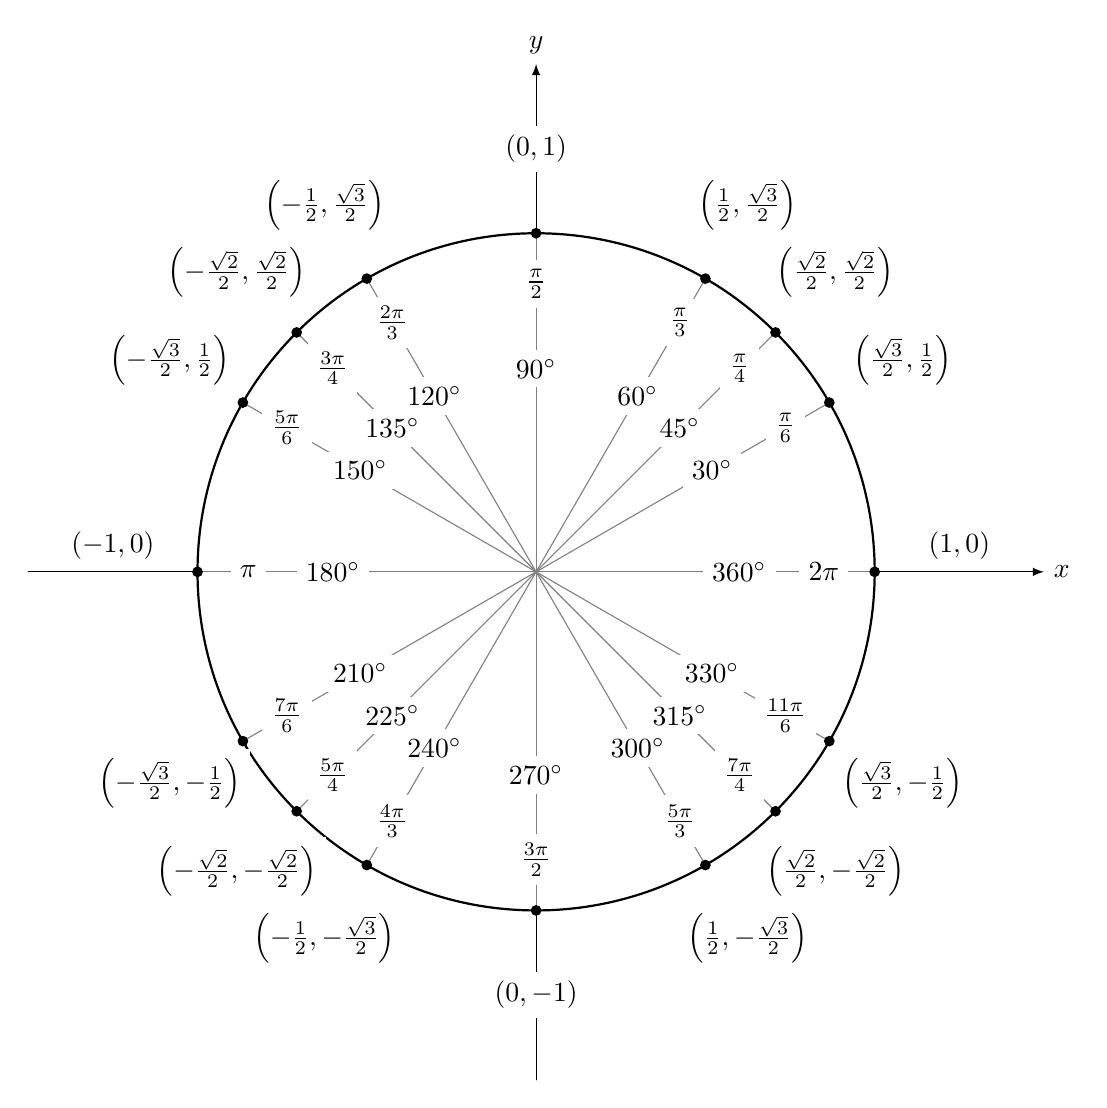 \begin{tikzpicture}[scale=4.3,cap=round,>=latex]
 % Unit circle
% Author: Supreme Aryal
% Modified by Arnaud Bodin
% A unit circle with cosine and sine values for some
% common angles.

        % draw the coordinates
        \draw[->] (-1.5cm,0cm) -- (1.5cm,0cm) node[right,fill=white] {$x$};
        \draw[->] (0cm,-1.5cm) -- (0cm,1.5cm) node[above,fill=white] {$y$};

        % draw the unit circle
        \draw[thick] (0cm,0cm) circle(1cm);

        \foreach \x in {30,60,...,360} {
                % lines from center to point
                \draw[gray] (0cm,0cm) -- (\x:1cm);
                % dots at each point
                \filldraw[black] (\x:1cm) circle(0.4pt);
                % draw each angle in degrees
                \draw (\x:0.6cm) node[fill=white] {$\x^\circ$};
        }
        \foreach \x in {45,135,225,315} {
                % lines from center to point
                \draw[gray] (0cm,0cm) -- (\x:1cm);
                % dots at each point
                \filldraw[black] (\x:1cm) circle(0.4pt);
                % draw each angle in degrees
                \draw (\x:0.6cm) node[fill=white] {$\x^\circ$};
        }
        % draw each angle in radians
        \foreach \x/\xtext in {
            30/\frac{\pi}{6},
            45/\frac{\pi}{4},
            60/\frac{\pi}{3},
            90/\frac{\pi}{2},
            120/\frac{2\pi}{3},
            135/\frac{3\pi}{4},
            150/\frac{5\pi}{6},
            180/\pi,
            210/\frac{7\pi}{6},
            225/\frac{5\pi}{4},
            240/\frac{4\pi}{3},
            270/\frac{3\pi}{2},
            300/\frac{5\pi}{3},
            315/\frac{7\pi}{4},
            330/\frac{11\pi}{6},
            360/2\pi}
                \draw (\x:0.85cm) node[fill=white] {$\xtext$};

        \foreach \x/\xtext/\y in {
            % the coordinates for the first quadrant
            30/\frac{\sqrt{3}}{2}/\frac{1}{2},
            45/\frac{\sqrt{2}}{2}/\frac{\sqrt{2}}{2},
            60/\frac{1}{2}/\frac{\sqrt{3}}{2},
            % the coordinates for the second quadrant
            150/-\frac{\sqrt{3}}{2}/\frac{1}{2},
            135/-\frac{\sqrt{2}}{2}/\frac{\sqrt{2}}{2},
            120/-\frac{1}{2}/\frac{\sqrt{3}}{2},
            % the coordinates for the third quadrant
            210/-\frac{\sqrt{3}}{2}/-\frac{1}{2},
            225/-\frac{\sqrt{2}}{2}/-\frac{\sqrt{2}}{2},
            240/-\frac{1}{2}/-\frac{\sqrt{3}}{2},
            % the coordinates for the fourth quadrant
            330/\frac{\sqrt{3}}{2}/-\frac{1}{2},
            315/\frac{\sqrt{2}}{2}/-\frac{\sqrt{2}}{2},
            300/\frac{1}{2}/-\frac{\sqrt{3}}{2}}
                \draw (\x:1.25cm) node[fill=white] {$\left(\xtext,\y\right)$};

        % draw the horizontal and vertical coordinates
        % the placement is better this way
        \draw (-1.25cm,0cm) node[above=1pt] {$(-1,0)$}
              (1.25cm,0cm)  node[above=1pt] {$(1,0)$}
              (0cm,-1.25cm) node[fill=white] {$(0,-1)$}
              (0cm,1.25cm)  node[fill=white] {$(0,1)$};

\end{tikzpicture}
